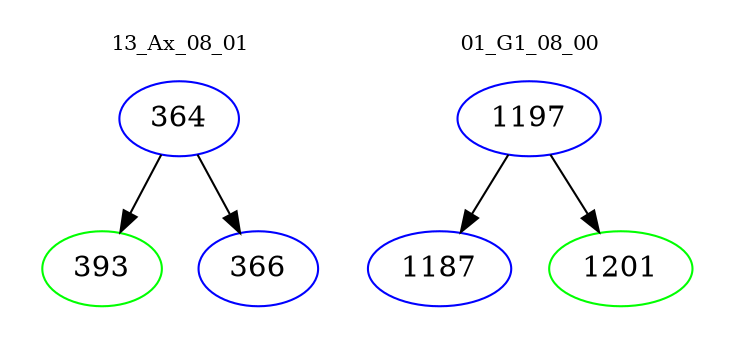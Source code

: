digraph{
subgraph cluster_0 {
color = white
label = "13_Ax_08_01";
fontsize=10;
T0_364 [label="364", color="blue"]
T0_364 -> T0_393 [color="black"]
T0_393 [label="393", color="green"]
T0_364 -> T0_366 [color="black"]
T0_366 [label="366", color="blue"]
}
subgraph cluster_1 {
color = white
label = "01_G1_08_00";
fontsize=10;
T1_1197 [label="1197", color="blue"]
T1_1197 -> T1_1187 [color="black"]
T1_1187 [label="1187", color="blue"]
T1_1197 -> T1_1201 [color="black"]
T1_1201 [label="1201", color="green"]
}
}
